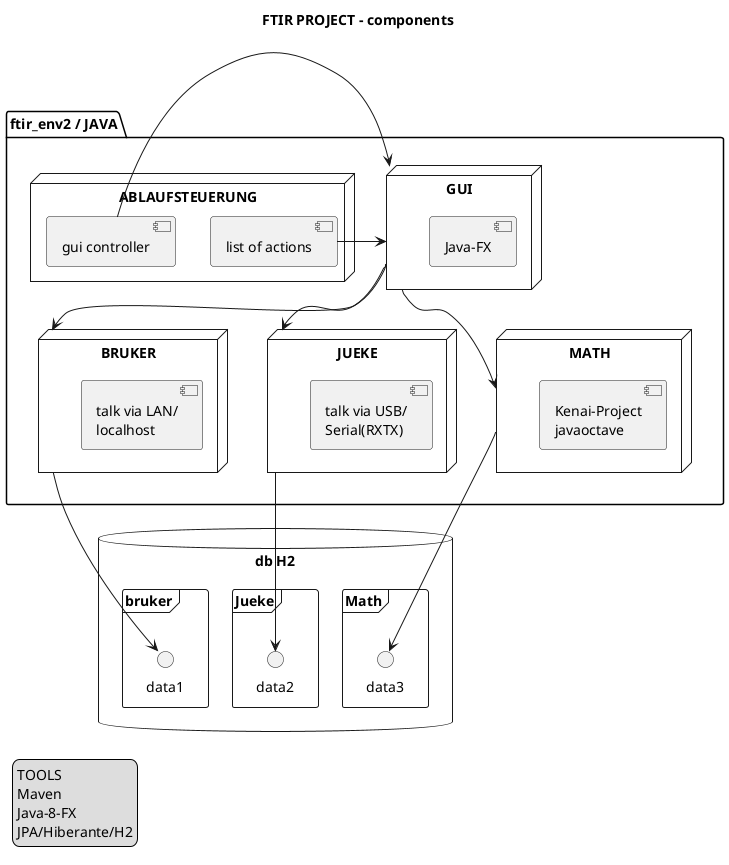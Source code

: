 @startuml
skinparam componentStyle uml2

title <b>FTIR PROJECT - components</b>

folder "ftir_env2 / JAVA" {

    node BRUKER{
      [talk via LAN/\nlocalhost]
    }
    node JUEKE{
      [talk via USB/\nSerial(RXTX)]
    }
    node GUI{
      [Java-FX]
    }
    node MATH{
      [Kenai-Project\njavaoctave]
    }
    node ABLAUFSTEUERUNG{
      [list of actions]
      [gui controller]
    }
  
}

database "db H2" {
  frame "bruker" {
    interface data1
  }
  frame "Jueke" {
    interface data2
  }
  frame "Math" {
    interface data3
  }
}

legend left
  TOOLS
  Maven
  Java-8-FX
  JPA/Hiberante/H2
endlegend


BRUKER --> data1
JUEKE --> data2
MATH --> data3
GUI --> MATH
GUI --> JUEKE
GUI --> BRUKER
[list of actions] -> GUI
[gui controller] -> GUI


newpage


title <b>FTIR PROJECT - Ablaufsteuerung</b>

package "Gui view"{
  "interface"
  package "Gui model"{
    [user\ninterface]
  }
  frame "visible components"{
      [show some graph\nshow concentrations\nof gas components]
  }
}

package "Ablaufsteuerung" {

  frame "to be processed"{
    [list of actions]
    [controller for instrumental layout]
  }



  node "n7"{
      [calculate math\nwith octave]
  }

  node "n6"{
      [calibrate\nmeasurement]
  }
  node "n5"{
      [prepare\nmeasurement]
  }
  node "n4"{
      [configure\nmeasurement]
  }
  node "n3"{
      [continuous\nflow\nmeasurement]
  }
  node "n2"{
    [many\nmeasurements]
  }
  node "n1"{
      [one\nmeasurement]
  }
}


note left of interface : one frame integrating\n\n-hardware control\n-sample handling\n-measurement sequence\n-calibration\n-calculus\n-display of results

note bottom of "configure\nmeasurement" : configure\nmeasurement\nand ftir\nparameters
note bottom of "prepare\nmeasurement" : purge\ninlet\nequilibrate
note bottom of "calibrate\nmeasurement" : apply\ncalibration\ngas
note bottom of "one\nmeasurement" : do one
note bottom of "many\nmeasurements" : do many
note bottom of "continuous\nflow\nmeasurement" : do continously
[list of actions] <-> [user\ninterface]
[controller for instrumental layout] <-> [user\ninterface]
[list of actions] <-> n1
[list of actions] <-> n2
[list of actions] <-> n3
[list of actions] <-> n4
[list of actions] <-> n5
[list of actions] <-> n6

@enduml